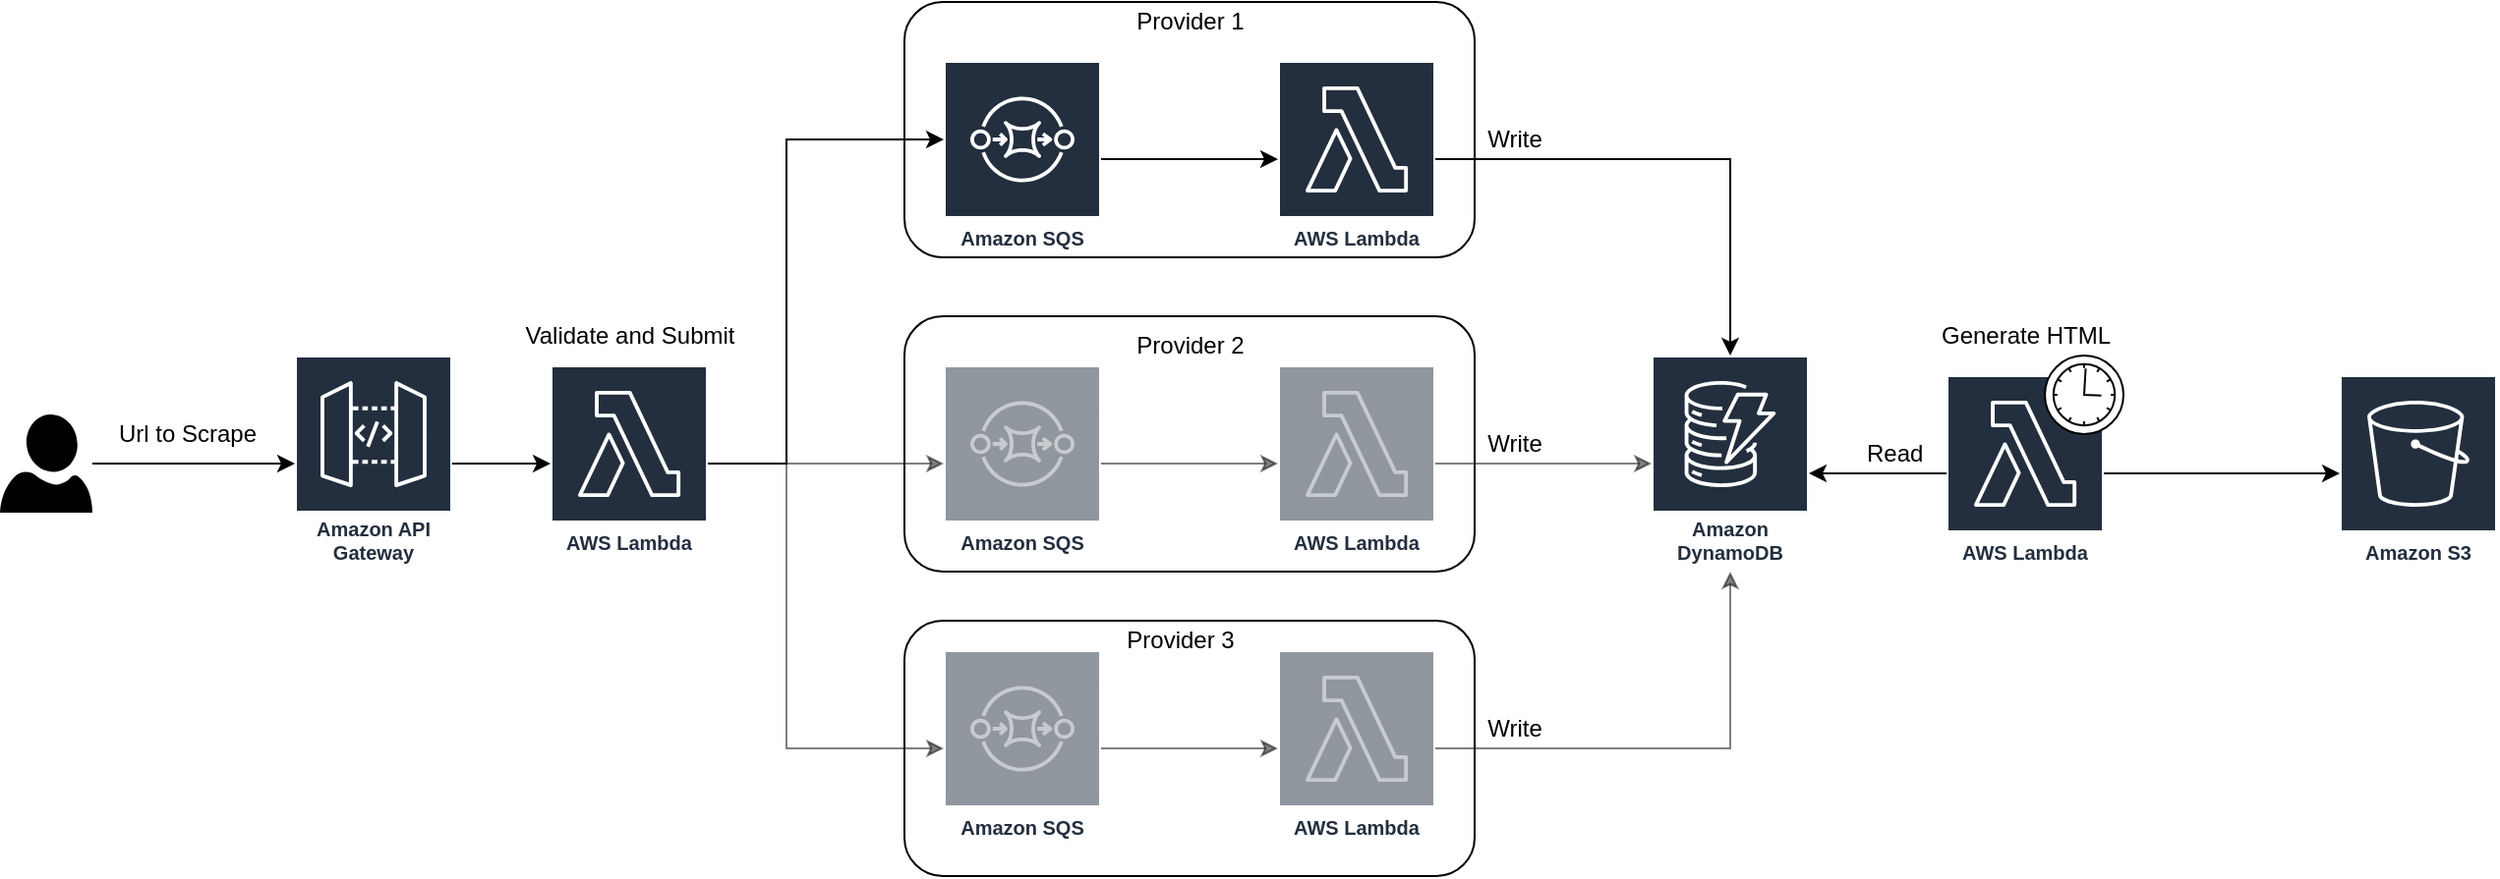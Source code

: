 <mxfile version="16.6.1" type="device"><diagram id="OYbraqvx8JHWDFgrH_dH" name="Page-1"><mxGraphModel dx="1871" dy="1154" grid="1" gridSize="10" guides="1" tooltips="1" connect="1" arrows="1" fold="1" page="1" pageScale="1" pageWidth="850" pageHeight="1100" math="0" shadow="0"><root><mxCell id="0"/><mxCell id="1" parent="0"/><mxCell id="opiAU6P4hvUPVFbXgYFq-12" style="edgeStyle=orthogonalEdgeStyle;rounded=0;orthogonalLoop=1;jettySize=auto;html=1;" edge="1" parent="1" source="opiAU6P4hvUPVFbXgYFq-2" target="opiAU6P4hvUPVFbXgYFq-5"><mxGeometry relative="1" as="geometry"/></mxCell><mxCell id="opiAU6P4hvUPVFbXgYFq-2" value="Amazon API Gateway" style="sketch=0;outlineConnect=0;fontColor=#232F3E;gradientColor=none;strokeColor=#ffffff;fillColor=#232F3E;dashed=0;verticalLabelPosition=middle;verticalAlign=bottom;align=center;html=1;whiteSpace=wrap;fontSize=10;fontStyle=1;spacing=3;shape=mxgraph.aws4.productIcon;prIcon=mxgraph.aws4.api_gateway;" vertex="1" parent="1"><mxGeometry x="150" y="200" width="80" height="110" as="geometry"/></mxCell><mxCell id="opiAU6P4hvUPVFbXgYFq-18" style="edgeStyle=orthogonalEdgeStyle;rounded=0;orthogonalLoop=1;jettySize=auto;html=1;" edge="1" parent="1" source="opiAU6P4hvUPVFbXgYFq-3" target="opiAU6P4hvUPVFbXgYFq-8"><mxGeometry relative="1" as="geometry"/></mxCell><mxCell id="opiAU6P4hvUPVFbXgYFq-3" value="Amazon SQS" style="sketch=0;outlineConnect=0;fontColor=#232F3E;gradientColor=none;strokeColor=#ffffff;fillColor=#232F3E;dashed=0;verticalLabelPosition=middle;verticalAlign=bottom;align=center;html=1;whiteSpace=wrap;fontSize=10;fontStyle=1;spacing=3;shape=mxgraph.aws4.productIcon;prIcon=mxgraph.aws4.sqs;" vertex="1" parent="1"><mxGeometry x="480" y="50" width="80" height="100" as="geometry"/></mxCell><mxCell id="opiAU6P4hvUPVFbXgYFq-15" style="edgeStyle=orthogonalEdgeStyle;rounded=0;orthogonalLoop=1;jettySize=auto;html=1;" edge="1" parent="1" source="opiAU6P4hvUPVFbXgYFq-5" target="opiAU6P4hvUPVFbXgYFq-3"><mxGeometry relative="1" as="geometry"><mxPoint x="470" y="130" as="targetPoint"/><Array as="points"><mxPoint x="400" y="255"/><mxPoint x="400" y="90"/></Array></mxGeometry></mxCell><mxCell id="opiAU6P4hvUPVFbXgYFq-16" style="edgeStyle=orthogonalEdgeStyle;rounded=0;orthogonalLoop=1;jettySize=auto;html=1;opacity=50;" edge="1" parent="1" source="opiAU6P4hvUPVFbXgYFq-5" target="opiAU6P4hvUPVFbXgYFq-6"><mxGeometry relative="1" as="geometry"/></mxCell><mxCell id="opiAU6P4hvUPVFbXgYFq-17" style="edgeStyle=orthogonalEdgeStyle;rounded=0;orthogonalLoop=1;jettySize=auto;html=1;opacity=50;" edge="1" parent="1" source="opiAU6P4hvUPVFbXgYFq-5" target="opiAU6P4hvUPVFbXgYFq-7"><mxGeometry relative="1" as="geometry"><Array as="points"><mxPoint x="400" y="255"/><mxPoint x="400" y="400"/></Array></mxGeometry></mxCell><mxCell id="opiAU6P4hvUPVFbXgYFq-5" value="AWS Lambda" style="sketch=0;outlineConnect=0;fontColor=#232F3E;gradientColor=none;strokeColor=#ffffff;fillColor=#232F3E;dashed=0;verticalLabelPosition=middle;verticalAlign=bottom;align=center;html=1;whiteSpace=wrap;fontSize=10;fontStyle=1;spacing=3;shape=mxgraph.aws4.productIcon;prIcon=mxgraph.aws4.lambda;" vertex="1" parent="1"><mxGeometry x="280" y="205" width="80" height="100" as="geometry"/></mxCell><mxCell id="opiAU6P4hvUPVFbXgYFq-19" style="edgeStyle=orthogonalEdgeStyle;rounded=0;orthogonalLoop=1;jettySize=auto;html=1;opacity=50;" edge="1" parent="1" source="opiAU6P4hvUPVFbXgYFq-6" target="opiAU6P4hvUPVFbXgYFq-9"><mxGeometry relative="1" as="geometry"/></mxCell><mxCell id="opiAU6P4hvUPVFbXgYFq-6" value="Amazon SQS" style="sketch=0;outlineConnect=0;fontColor=#232F3E;gradientColor=none;strokeColor=#ffffff;fillColor=#232F3E;dashed=0;verticalLabelPosition=middle;verticalAlign=bottom;align=center;html=1;whiteSpace=wrap;fontSize=10;fontStyle=1;spacing=3;shape=mxgraph.aws4.productIcon;prIcon=mxgraph.aws4.sqs;opacity=50;" vertex="1" parent="1"><mxGeometry x="480" y="205" width="80" height="100" as="geometry"/></mxCell><mxCell id="opiAU6P4hvUPVFbXgYFq-20" style="edgeStyle=orthogonalEdgeStyle;rounded=0;orthogonalLoop=1;jettySize=auto;html=1;opacity=50;" edge="1" parent="1" source="opiAU6P4hvUPVFbXgYFq-7" target="opiAU6P4hvUPVFbXgYFq-10"><mxGeometry relative="1" as="geometry"/></mxCell><mxCell id="opiAU6P4hvUPVFbXgYFq-7" value="Amazon SQS" style="sketch=0;outlineConnect=0;fontColor=#232F3E;gradientColor=none;strokeColor=#ffffff;fillColor=#232F3E;dashed=0;verticalLabelPosition=middle;verticalAlign=bottom;align=center;html=1;whiteSpace=wrap;fontSize=10;fontStyle=1;spacing=3;shape=mxgraph.aws4.productIcon;prIcon=mxgraph.aws4.sqs;opacity=50;" vertex="1" parent="1"><mxGeometry x="480" y="350" width="80" height="100" as="geometry"/></mxCell><mxCell id="opiAU6P4hvUPVFbXgYFq-21" style="edgeStyle=orthogonalEdgeStyle;rounded=0;orthogonalLoop=1;jettySize=auto;html=1;" edge="1" parent="1" source="opiAU6P4hvUPVFbXgYFq-8" target="opiAU6P4hvUPVFbXgYFq-11"><mxGeometry relative="1" as="geometry"/></mxCell><mxCell id="opiAU6P4hvUPVFbXgYFq-8" value="AWS Lambda" style="sketch=0;outlineConnect=0;fontColor=#232F3E;gradientColor=none;strokeColor=#ffffff;fillColor=#232F3E;dashed=0;verticalLabelPosition=middle;verticalAlign=bottom;align=center;html=1;whiteSpace=wrap;fontSize=10;fontStyle=1;spacing=3;shape=mxgraph.aws4.productIcon;prIcon=mxgraph.aws4.lambda;" vertex="1" parent="1"><mxGeometry x="650" y="50" width="80" height="100" as="geometry"/></mxCell><mxCell id="opiAU6P4hvUPVFbXgYFq-22" style="edgeStyle=orthogonalEdgeStyle;rounded=0;orthogonalLoop=1;jettySize=auto;html=1;opacity=50;" edge="1" parent="1" source="opiAU6P4hvUPVFbXgYFq-9" target="opiAU6P4hvUPVFbXgYFq-11"><mxGeometry relative="1" as="geometry"/></mxCell><mxCell id="opiAU6P4hvUPVFbXgYFq-9" value="AWS Lambda" style="sketch=0;outlineConnect=0;fontColor=#232F3E;gradientColor=none;strokeColor=#ffffff;fillColor=#232F3E;dashed=0;verticalLabelPosition=middle;verticalAlign=bottom;align=center;html=1;whiteSpace=wrap;fontSize=10;fontStyle=1;spacing=3;shape=mxgraph.aws4.productIcon;prIcon=mxgraph.aws4.lambda;opacity=50;" vertex="1" parent="1"><mxGeometry x="650" y="205" width="80" height="100" as="geometry"/></mxCell><mxCell id="opiAU6P4hvUPVFbXgYFq-23" style="edgeStyle=orthogonalEdgeStyle;rounded=0;orthogonalLoop=1;jettySize=auto;html=1;opacity=50;" edge="1" parent="1" source="opiAU6P4hvUPVFbXgYFq-10" target="opiAU6P4hvUPVFbXgYFq-11"><mxGeometry relative="1" as="geometry"/></mxCell><mxCell id="opiAU6P4hvUPVFbXgYFq-10" value="AWS Lambda" style="sketch=0;outlineConnect=0;fontColor=#232F3E;gradientColor=none;strokeColor=#ffffff;fillColor=#232F3E;dashed=0;verticalLabelPosition=middle;verticalAlign=bottom;align=center;html=1;whiteSpace=wrap;fontSize=10;fontStyle=1;spacing=3;shape=mxgraph.aws4.productIcon;prIcon=mxgraph.aws4.lambda;opacity=50;" vertex="1" parent="1"><mxGeometry x="650" y="350" width="80" height="100" as="geometry"/></mxCell><mxCell id="opiAU6P4hvUPVFbXgYFq-11" value="Amazon DynamoDB" style="sketch=0;outlineConnect=0;fontColor=#232F3E;gradientColor=none;strokeColor=#ffffff;fillColor=#232F3E;dashed=0;verticalLabelPosition=middle;verticalAlign=bottom;align=center;html=1;whiteSpace=wrap;fontSize=10;fontStyle=1;spacing=3;shape=mxgraph.aws4.productIcon;prIcon=mxgraph.aws4.dynamodb;" vertex="1" parent="1"><mxGeometry x="840" y="200" width="80" height="110" as="geometry"/></mxCell><mxCell id="opiAU6P4hvUPVFbXgYFq-26" style="edgeStyle=orthogonalEdgeStyle;rounded=0;orthogonalLoop=1;jettySize=auto;html=1;" edge="1" parent="1" source="opiAU6P4hvUPVFbXgYFq-25" target="opiAU6P4hvUPVFbXgYFq-2"><mxGeometry relative="1" as="geometry"/></mxCell><mxCell id="opiAU6P4hvUPVFbXgYFq-25" value="" style="sketch=0;aspect=fixed;pointerEvents=1;shadow=0;dashed=0;html=1;strokeColor=none;labelPosition=center;verticalLabelPosition=bottom;verticalAlign=top;align=center;fillColor=#000000;shape=mxgraph.azure.user;" vertex="1" parent="1"><mxGeometry y="230" width="47" height="50" as="geometry"/></mxCell><mxCell id="opiAU6P4hvUPVFbXgYFq-29" value="" style="rounded=1;whiteSpace=wrap;html=1;fillColor=none;" vertex="1" parent="1"><mxGeometry x="460" y="20" width="290" height="130" as="geometry"/></mxCell><mxCell id="opiAU6P4hvUPVFbXgYFq-30" value="" style="rounded=1;whiteSpace=wrap;html=1;fillColor=none;" vertex="1" parent="1"><mxGeometry x="460" y="180" width="290" height="130" as="geometry"/></mxCell><mxCell id="opiAU6P4hvUPVFbXgYFq-31" value="" style="rounded=1;whiteSpace=wrap;html=1;fillColor=none;" vertex="1" parent="1"><mxGeometry x="460" y="335" width="290" height="130" as="geometry"/></mxCell><mxCell id="opiAU6P4hvUPVFbXgYFq-32" value="Url to Scrape" style="text;html=1;align=center;verticalAlign=middle;resizable=0;points=[];autosize=1;strokeColor=none;fillColor=none;" vertex="1" parent="1"><mxGeometry x="50" y="230" width="90" height="20" as="geometry"/></mxCell><mxCell id="opiAU6P4hvUPVFbXgYFq-33" value="Validate and Submit" style="text;html=1;align=center;verticalAlign=middle;resizable=0;points=[];autosize=1;strokeColor=none;fillColor=none;" vertex="1" parent="1"><mxGeometry x="260" y="180" width="120" height="20" as="geometry"/></mxCell><mxCell id="opiAU6P4hvUPVFbXgYFq-34" value="Provider 1" style="text;html=1;align=center;verticalAlign=middle;resizable=0;points=[];autosize=1;strokeColor=none;fillColor=none;" vertex="1" parent="1"><mxGeometry x="570" y="20" width="70" height="20" as="geometry"/></mxCell><mxCell id="opiAU6P4hvUPVFbXgYFq-35" value="Provider 2" style="text;html=1;align=center;verticalAlign=middle;resizable=0;points=[];autosize=1;strokeColor=none;fillColor=none;" vertex="1" parent="1"><mxGeometry x="570" y="185" width="70" height="20" as="geometry"/></mxCell><mxCell id="opiAU6P4hvUPVFbXgYFq-37" value="Provider 3" style="text;html=1;align=center;verticalAlign=middle;resizable=0;points=[];autosize=1;strokeColor=none;fillColor=none;" vertex="1" parent="1"><mxGeometry x="565" y="335" width="70" height="20" as="geometry"/></mxCell><mxCell id="opiAU6P4hvUPVFbXgYFq-40" style="edgeStyle=orthogonalEdgeStyle;rounded=0;orthogonalLoop=1;jettySize=auto;html=1;" edge="1" parent="1" source="opiAU6P4hvUPVFbXgYFq-39" target="opiAU6P4hvUPVFbXgYFq-11"><mxGeometry relative="1" as="geometry"><mxPoint x="990" y="240" as="targetPoint"/><Array as="points"><mxPoint x="1020" y="240"/></Array></mxGeometry></mxCell><mxCell id="opiAU6P4hvUPVFbXgYFq-43" style="edgeStyle=orthogonalEdgeStyle;rounded=0;orthogonalLoop=1;jettySize=auto;html=1;" edge="1" parent="1" source="opiAU6P4hvUPVFbXgYFq-39" target="opiAU6P4hvUPVFbXgYFq-42"><mxGeometry relative="1" as="geometry"/></mxCell><mxCell id="opiAU6P4hvUPVFbXgYFq-39" value="AWS Lambda" style="sketch=0;outlineConnect=0;fontColor=#232F3E;gradientColor=none;strokeColor=#ffffff;fillColor=#232F3E;dashed=0;verticalLabelPosition=middle;verticalAlign=bottom;align=center;html=1;whiteSpace=wrap;fontSize=10;fontStyle=1;spacing=3;shape=mxgraph.aws4.productIcon;prIcon=mxgraph.aws4.lambda;" vertex="1" parent="1"><mxGeometry x="990" y="210" width="80" height="100" as="geometry"/></mxCell><mxCell id="opiAU6P4hvUPVFbXgYFq-41" value="" style="points=[[0.145,0.145,0],[0.5,0,0],[0.855,0.145,0],[1,0.5,0],[0.855,0.855,0],[0.5,1,0],[0.145,0.855,0],[0,0.5,0]];shape=mxgraph.bpmn.event;html=1;verticalLabelPosition=bottom;labelBackgroundColor=#ffffff;verticalAlign=top;align=center;perimeter=ellipsePerimeter;outlineConnect=0;aspect=fixed;outline=standard;symbol=timer;fillColor=default;" vertex="1" parent="1"><mxGeometry x="1040" y="200" width="40" height="40" as="geometry"/></mxCell><mxCell id="opiAU6P4hvUPVFbXgYFq-42" value="Amazon S3" style="sketch=0;outlineConnect=0;fontColor=#232F3E;gradientColor=none;strokeColor=#ffffff;fillColor=#232F3E;dashed=0;verticalLabelPosition=middle;verticalAlign=bottom;align=center;html=1;whiteSpace=wrap;fontSize=10;fontStyle=1;spacing=3;shape=mxgraph.aws4.productIcon;prIcon=mxgraph.aws4.s3;" vertex="1" parent="1"><mxGeometry x="1190" y="210" width="80" height="100" as="geometry"/></mxCell><mxCell id="opiAU6P4hvUPVFbXgYFq-44" value="Generate HTML" style="text;html=1;align=center;verticalAlign=middle;resizable=0;points=[];autosize=1;strokeColor=none;fillColor=none;" vertex="1" parent="1"><mxGeometry x="980" y="180" width="100" height="20" as="geometry"/></mxCell><mxCell id="opiAU6P4hvUPVFbXgYFq-45" value="Read&amp;nbsp;" style="text;html=1;align=center;verticalAlign=middle;resizable=0;points=[];autosize=1;strokeColor=none;fillColor=none;" vertex="1" parent="1"><mxGeometry x="940" y="240" width="50" height="20" as="geometry"/></mxCell><mxCell id="opiAU6P4hvUPVFbXgYFq-46" value="Write" style="text;html=1;align=center;verticalAlign=middle;resizable=0;points=[];autosize=1;strokeColor=none;fillColor=none;" vertex="1" parent="1"><mxGeometry x="750" y="80" width="40" height="20" as="geometry"/></mxCell><mxCell id="opiAU6P4hvUPVFbXgYFq-47" value="Write" style="text;html=1;align=center;verticalAlign=middle;resizable=0;points=[];autosize=1;strokeColor=none;fillColor=none;" vertex="1" parent="1"><mxGeometry x="750" y="235" width="40" height="20" as="geometry"/></mxCell><mxCell id="opiAU6P4hvUPVFbXgYFq-48" value="Write" style="text;html=1;align=center;verticalAlign=middle;resizable=0;points=[];autosize=1;strokeColor=none;fillColor=none;" vertex="1" parent="1"><mxGeometry x="750" y="380" width="40" height="20" as="geometry"/></mxCell></root></mxGraphModel></diagram></mxfile>